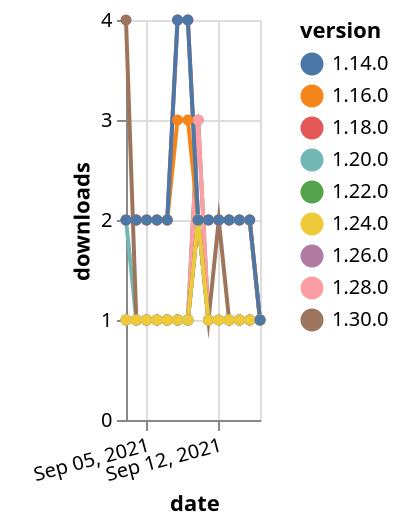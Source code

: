 {"$schema": "https://vega.github.io/schema/vega-lite/v5.json", "description": "A simple bar chart with embedded data.", "data": {"values": [{"date": "2021-09-03", "total": 2450, "delta": 2, "version": "1.18.0"}, {"date": "2021-09-04", "total": 2452, "delta": 2, "version": "1.18.0"}, {"date": "2021-09-05", "total": 2454, "delta": 2, "version": "1.18.0"}, {"date": "2021-09-06", "total": 2456, "delta": 2, "version": "1.18.0"}, {"date": "2021-09-07", "total": 2458, "delta": 2, "version": "1.18.0"}, {"date": "2021-09-08", "total": 2462, "delta": 4, "version": "1.18.0"}, {"date": "2021-09-09", "total": 2466, "delta": 4, "version": "1.18.0"}, {"date": "2021-09-10", "total": 2468, "delta": 2, "version": "1.18.0"}, {"date": "2021-09-11", "total": 2470, "delta": 2, "version": "1.18.0"}, {"date": "2021-09-12", "total": 2472, "delta": 2, "version": "1.18.0"}, {"date": "2021-09-13", "total": 2474, "delta": 2, "version": "1.18.0"}, {"date": "2021-09-14", "total": 2476, "delta": 2, "version": "1.18.0"}, {"date": "2021-09-15", "total": 2478, "delta": 2, "version": "1.18.0"}, {"date": "2021-09-16", "total": 2479, "delta": 1, "version": "1.18.0"}, {"date": "2021-09-03", "total": 323, "delta": 1, "version": "1.22.0"}, {"date": "2021-09-04", "total": 324, "delta": 1, "version": "1.22.0"}, {"date": "2021-09-05", "total": 325, "delta": 1, "version": "1.22.0"}, {"date": "2021-09-06", "total": 326, "delta": 1, "version": "1.22.0"}, {"date": "2021-09-07", "total": 327, "delta": 1, "version": "1.22.0"}, {"date": "2021-09-08", "total": 328, "delta": 1, "version": "1.22.0"}, {"date": "2021-09-09", "total": 329, "delta": 1, "version": "1.22.0"}, {"date": "2021-09-10", "total": 332, "delta": 3, "version": "1.22.0"}, {"date": "2021-09-11", "total": 333, "delta": 1, "version": "1.22.0"}, {"date": "2021-09-12", "total": 334, "delta": 1, "version": "1.22.0"}, {"date": "2021-09-13", "total": 335, "delta": 1, "version": "1.22.0"}, {"date": "2021-09-14", "total": 336, "delta": 1, "version": "1.22.0"}, {"date": "2021-09-15", "total": 337, "delta": 1, "version": "1.22.0"}, {"date": "2021-09-16", "total": 338, "delta": 1, "version": "1.22.0"}, {"date": "2021-09-03", "total": 194, "delta": 1, "version": "1.28.0"}, {"date": "2021-09-04", "total": 195, "delta": 1, "version": "1.28.0"}, {"date": "2021-09-05", "total": 196, "delta": 1, "version": "1.28.0"}, {"date": "2021-09-06", "total": 197, "delta": 1, "version": "1.28.0"}, {"date": "2021-09-07", "total": 198, "delta": 1, "version": "1.28.0"}, {"date": "2021-09-08", "total": 199, "delta": 1, "version": "1.28.0"}, {"date": "2021-09-09", "total": 200, "delta": 1, "version": "1.28.0"}, {"date": "2021-09-10", "total": 203, "delta": 3, "version": "1.28.0"}, {"date": "2021-09-11", "total": 204, "delta": 1, "version": "1.28.0"}, {"date": "2021-09-12", "total": 205, "delta": 1, "version": "1.28.0"}, {"date": "2021-09-13", "total": 206, "delta": 1, "version": "1.28.0"}, {"date": "2021-09-14", "total": 207, "delta": 1, "version": "1.28.0"}, {"date": "2021-09-15", "total": 208, "delta": 1, "version": "1.28.0"}, {"date": "2021-09-16", "total": 209, "delta": 1, "version": "1.28.0"}, {"date": "2021-09-03", "total": 159, "delta": 1, "version": "1.26.0"}, {"date": "2021-09-04", "total": 160, "delta": 1, "version": "1.26.0"}, {"date": "2021-09-05", "total": 161, "delta": 1, "version": "1.26.0"}, {"date": "2021-09-06", "total": 162, "delta": 1, "version": "1.26.0"}, {"date": "2021-09-07", "total": 163, "delta": 1, "version": "1.26.0"}, {"date": "2021-09-08", "total": 164, "delta": 1, "version": "1.26.0"}, {"date": "2021-09-09", "total": 165, "delta": 1, "version": "1.26.0"}, {"date": "2021-09-10", "total": 167, "delta": 2, "version": "1.26.0"}, {"date": "2021-09-11", "total": 168, "delta": 1, "version": "1.26.0"}, {"date": "2021-09-12", "total": 169, "delta": 1, "version": "1.26.0"}, {"date": "2021-09-13", "total": 170, "delta": 1, "version": "1.26.0"}, {"date": "2021-09-14", "total": 171, "delta": 1, "version": "1.26.0"}, {"date": "2021-09-15", "total": 172, "delta": 1, "version": "1.26.0"}, {"date": "2021-09-16", "total": 173, "delta": 1, "version": "1.26.0"}, {"date": "2021-09-03", "total": 233, "delta": 2, "version": "1.20.0"}, {"date": "2021-09-04", "total": 234, "delta": 1, "version": "1.20.0"}, {"date": "2021-09-05", "total": 235, "delta": 1, "version": "1.20.0"}, {"date": "2021-09-06", "total": 236, "delta": 1, "version": "1.20.0"}, {"date": "2021-09-07", "total": 237, "delta": 1, "version": "1.20.0"}, {"date": "2021-09-08", "total": 238, "delta": 1, "version": "1.20.0"}, {"date": "2021-09-09", "total": 239, "delta": 1, "version": "1.20.0"}, {"date": "2021-09-10", "total": 241, "delta": 2, "version": "1.20.0"}, {"date": "2021-09-11", "total": 242, "delta": 1, "version": "1.20.0"}, {"date": "2021-09-12", "total": 243, "delta": 1, "version": "1.20.0"}, {"date": "2021-09-13", "total": 244, "delta": 1, "version": "1.20.0"}, {"date": "2021-09-14", "total": 245, "delta": 1, "version": "1.20.0"}, {"date": "2021-09-15", "total": 246, "delta": 1, "version": "1.20.0"}, {"date": "2021-09-16", "total": 247, "delta": 1, "version": "1.20.0"}, {"date": "2021-09-03", "total": 2550, "delta": 2, "version": "1.16.0"}, {"date": "2021-09-04", "total": 2552, "delta": 2, "version": "1.16.0"}, {"date": "2021-09-05", "total": 2554, "delta": 2, "version": "1.16.0"}, {"date": "2021-09-06", "total": 2556, "delta": 2, "version": "1.16.0"}, {"date": "2021-09-07", "total": 2558, "delta": 2, "version": "1.16.0"}, {"date": "2021-09-08", "total": 2561, "delta": 3, "version": "1.16.0"}, {"date": "2021-09-09", "total": 2564, "delta": 3, "version": "1.16.0"}, {"date": "2021-09-10", "total": 2566, "delta": 2, "version": "1.16.0"}, {"date": "2021-09-11", "total": 2568, "delta": 2, "version": "1.16.0"}, {"date": "2021-09-12", "total": 2570, "delta": 2, "version": "1.16.0"}, {"date": "2021-09-13", "total": 2572, "delta": 2, "version": "1.16.0"}, {"date": "2021-09-14", "total": 2574, "delta": 2, "version": "1.16.0"}, {"date": "2021-09-15", "total": 2576, "delta": 2, "version": "1.16.0"}, {"date": "2021-09-16", "total": 2577, "delta": 1, "version": "1.16.0"}, {"date": "2021-09-03", "total": 127, "delta": 4, "version": "1.30.0"}, {"date": "2021-09-04", "total": 128, "delta": 1, "version": "1.30.0"}, {"date": "2021-09-05", "total": 129, "delta": 1, "version": "1.30.0"}, {"date": "2021-09-06", "total": 130, "delta": 1, "version": "1.30.0"}, {"date": "2021-09-07", "total": 131, "delta": 1, "version": "1.30.0"}, {"date": "2021-09-08", "total": 132, "delta": 1, "version": "1.30.0"}, {"date": "2021-09-09", "total": 133, "delta": 1, "version": "1.30.0"}, {"date": "2021-09-10", "total": 135, "delta": 2, "version": "1.30.0"}, {"date": "2021-09-11", "total": 136, "delta": 1, "version": "1.30.0"}, {"date": "2021-09-12", "total": 138, "delta": 2, "version": "1.30.0"}, {"date": "2021-09-13", "total": 139, "delta": 1, "version": "1.30.0"}, {"date": "2021-09-14", "total": 140, "delta": 1, "version": "1.30.0"}, {"date": "2021-09-15", "total": 141, "delta": 1, "version": "1.30.0"}, {"date": "2021-09-16", "total": 142, "delta": 1, "version": "1.30.0"}, {"date": "2021-09-03", "total": 177, "delta": 1, "version": "1.24.0"}, {"date": "2021-09-04", "total": 178, "delta": 1, "version": "1.24.0"}, {"date": "2021-09-05", "total": 179, "delta": 1, "version": "1.24.0"}, {"date": "2021-09-06", "total": 180, "delta": 1, "version": "1.24.0"}, {"date": "2021-09-07", "total": 181, "delta": 1, "version": "1.24.0"}, {"date": "2021-09-08", "total": 182, "delta": 1, "version": "1.24.0"}, {"date": "2021-09-09", "total": 183, "delta": 1, "version": "1.24.0"}, {"date": "2021-09-10", "total": 185, "delta": 2, "version": "1.24.0"}, {"date": "2021-09-11", "total": 186, "delta": 1, "version": "1.24.0"}, {"date": "2021-09-12", "total": 187, "delta": 1, "version": "1.24.0"}, {"date": "2021-09-13", "total": 188, "delta": 1, "version": "1.24.0"}, {"date": "2021-09-14", "total": 189, "delta": 1, "version": "1.24.0"}, {"date": "2021-09-15", "total": 190, "delta": 1, "version": "1.24.0"}, {"date": "2021-09-16", "total": 191, "delta": 1, "version": "1.24.0"}, {"date": "2021-09-03", "total": 3016, "delta": 2, "version": "1.14.0"}, {"date": "2021-09-04", "total": 3018, "delta": 2, "version": "1.14.0"}, {"date": "2021-09-05", "total": 3020, "delta": 2, "version": "1.14.0"}, {"date": "2021-09-06", "total": 3022, "delta": 2, "version": "1.14.0"}, {"date": "2021-09-07", "total": 3024, "delta": 2, "version": "1.14.0"}, {"date": "2021-09-08", "total": 3028, "delta": 4, "version": "1.14.0"}, {"date": "2021-09-09", "total": 3032, "delta": 4, "version": "1.14.0"}, {"date": "2021-09-10", "total": 3034, "delta": 2, "version": "1.14.0"}, {"date": "2021-09-11", "total": 3036, "delta": 2, "version": "1.14.0"}, {"date": "2021-09-12", "total": 3038, "delta": 2, "version": "1.14.0"}, {"date": "2021-09-13", "total": 3040, "delta": 2, "version": "1.14.0"}, {"date": "2021-09-14", "total": 3042, "delta": 2, "version": "1.14.0"}, {"date": "2021-09-15", "total": 3044, "delta": 2, "version": "1.14.0"}, {"date": "2021-09-16", "total": 3045, "delta": 1, "version": "1.14.0"}]}, "width": "container", "mark": {"type": "line", "point": {"filled": true}}, "encoding": {"x": {"field": "date", "type": "temporal", "timeUnit": "yearmonthdate", "title": "date", "axis": {"labelAngle": -15}}, "y": {"field": "delta", "type": "quantitative", "title": "downloads"}, "color": {"field": "version", "type": "nominal"}, "tooltip": {"field": "delta"}}}